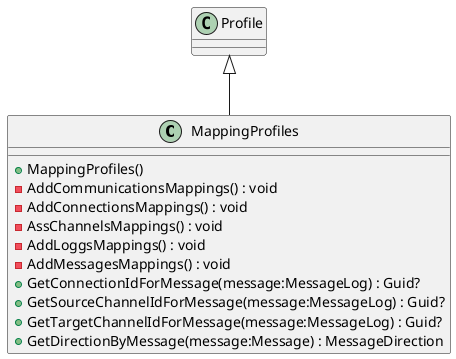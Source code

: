 @startuml
class MappingProfiles {
    + MappingProfiles()
    - AddCommunicationsMappings() : void
    - AddConnectionsMappings() : void
    - AssChannelsMappings() : void
    - AddLoggsMappings() : void
    - AddMessagesMappings() : void
    + GetConnectionIdForMessage(message:MessageLog) : Guid?
    + GetSourceChannelIdForMessage(message:MessageLog) : Guid?
    + GetTargetChannelIdForMessage(message:MessageLog) : Guid?
    + GetDirectionByMessage(message:Message) : MessageDirection
}
Profile <|-- MappingProfiles
@enduml
